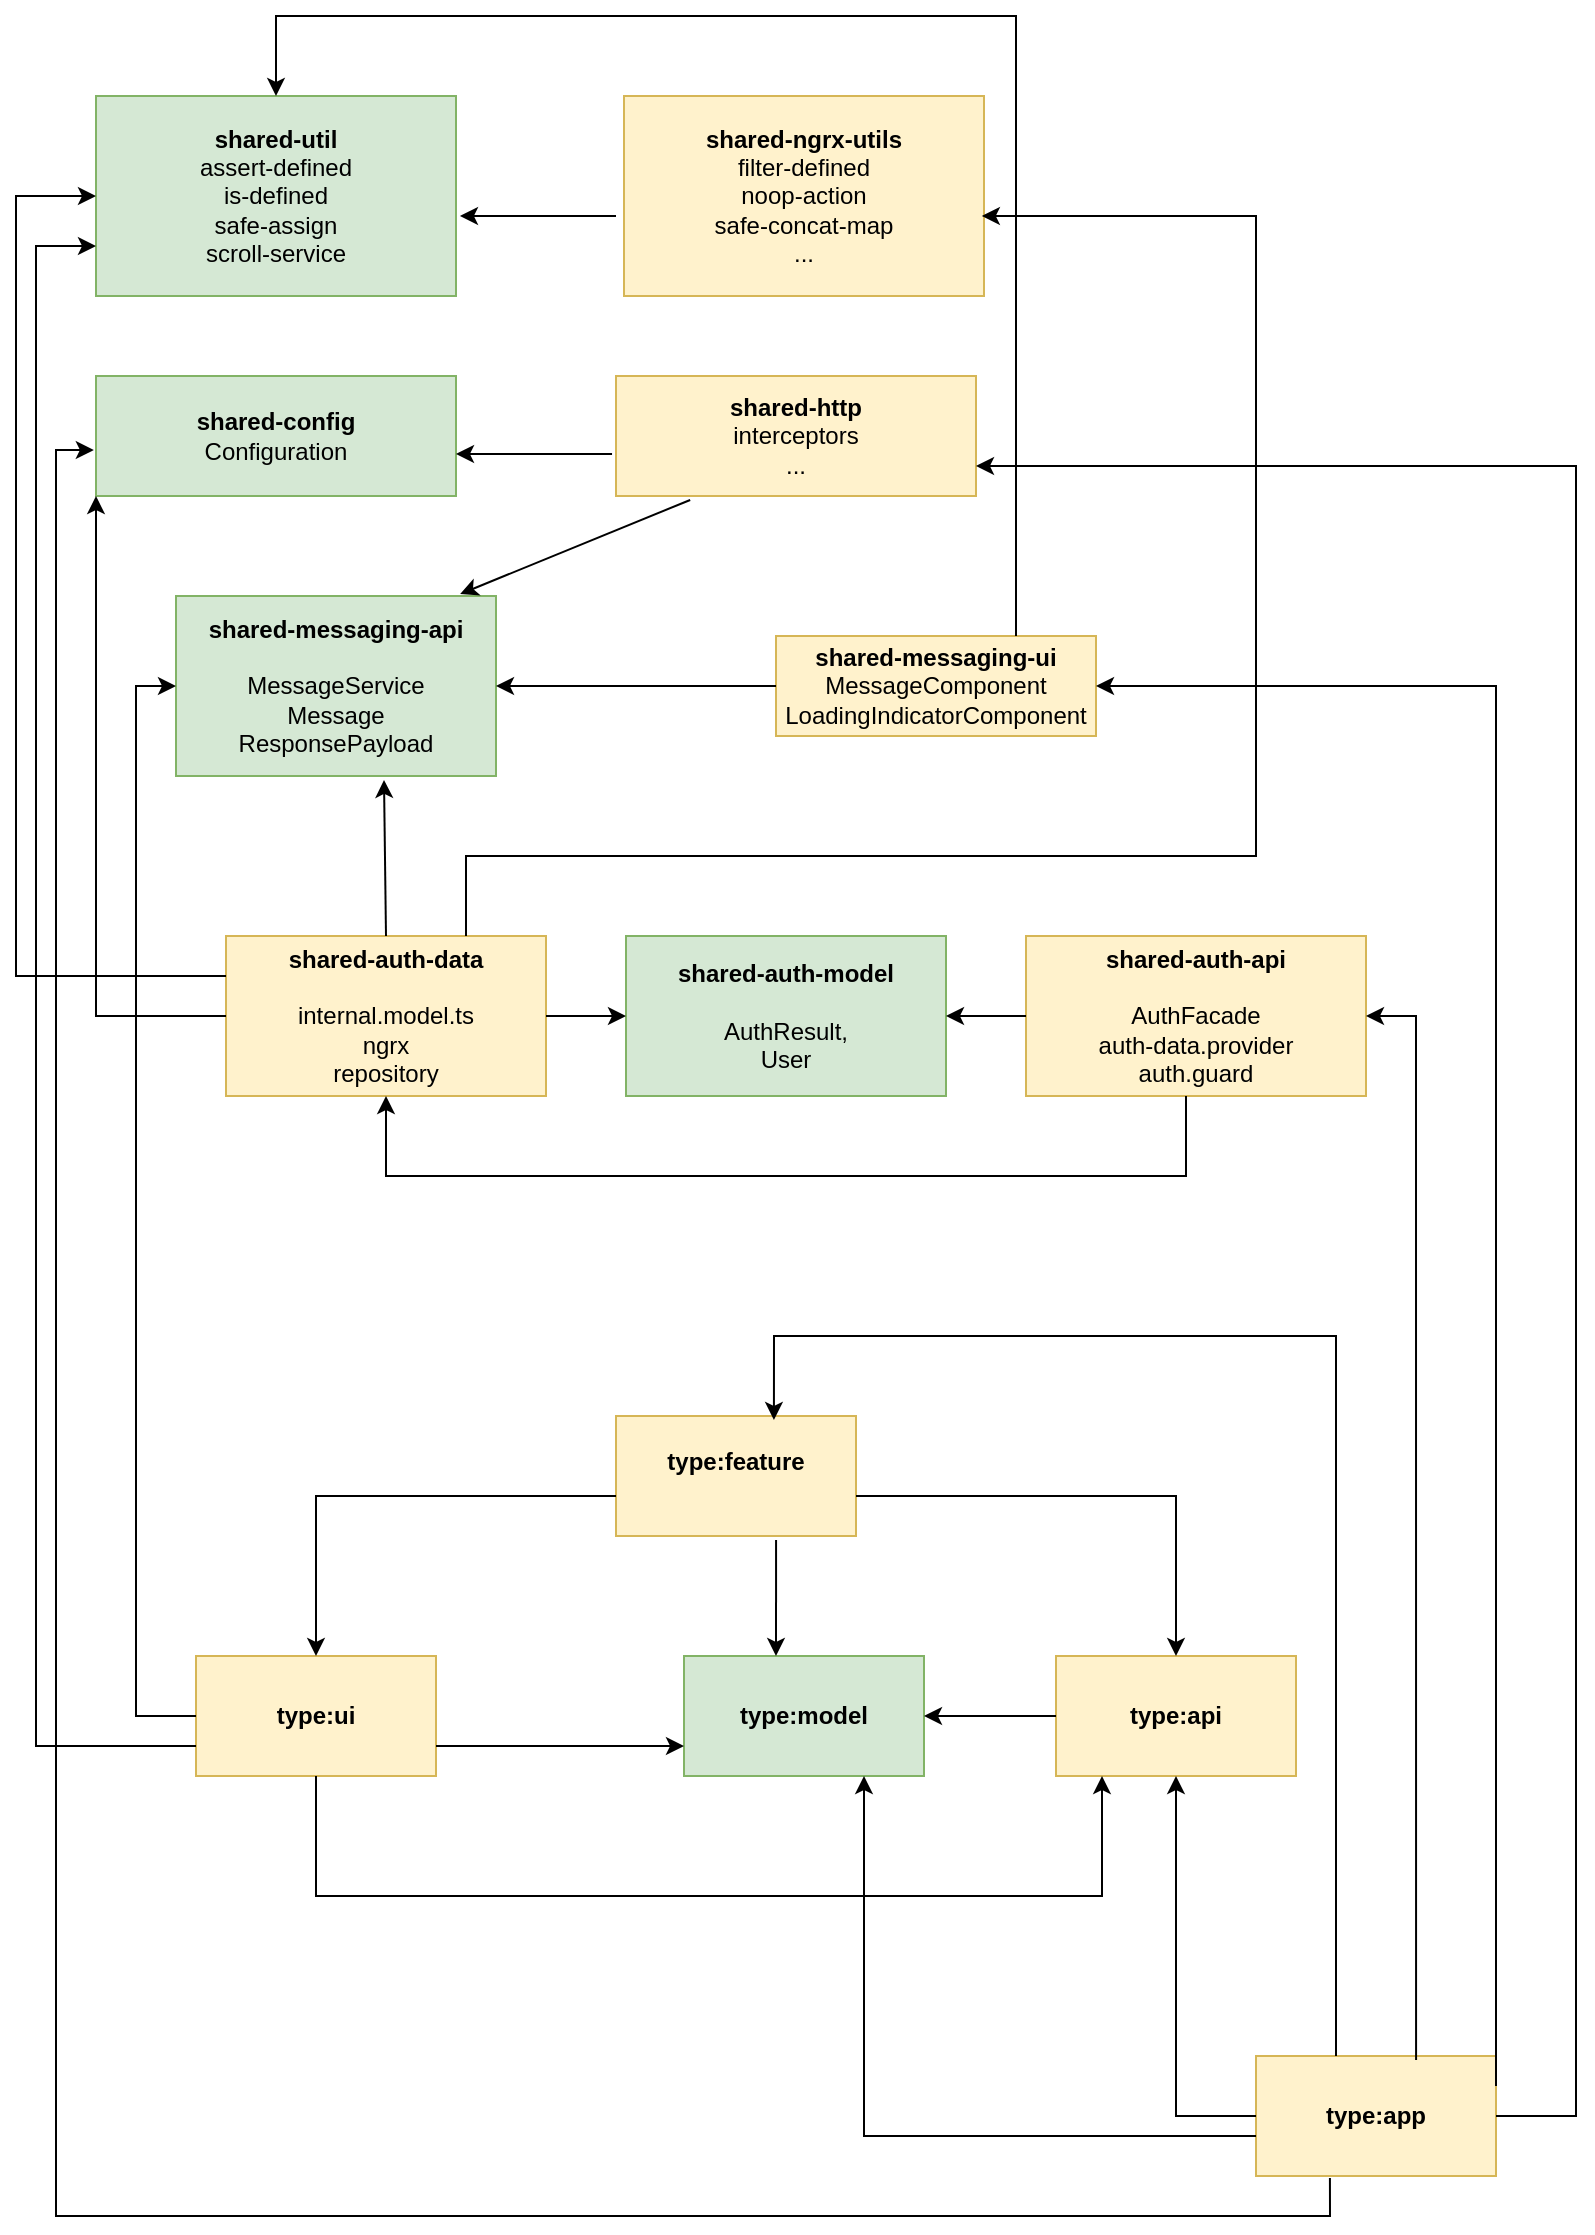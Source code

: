 <mxfile version="20.2.8" type="device"><diagram id="S5bzlISrV98kfpMs05WD" name="Seite-1"><mxGraphModel dx="1422" dy="878" grid="1" gridSize="10" guides="1" tooltips="1" connect="1" arrows="1" fold="1" page="1" pageScale="1" pageWidth="827" pageHeight="1169" math="0" shadow="0"><root><mxCell id="0"/><mxCell id="1" parent="0"/><mxCell id="IZ4Qalh-q-cCPiJiUEL_-2" value="&lt;b&gt;shared-util&lt;/b&gt;&lt;br&gt;assert-defined&lt;br&gt;is-defined&lt;br&gt;safe-assign&lt;br&gt;scroll-service" style="rounded=0;whiteSpace=wrap;html=1;fillColor=#d5e8d4;strokeColor=#82b366;" vertex="1" parent="1"><mxGeometry x="60" y="60" width="180" height="100" as="geometry"/></mxCell><mxCell id="IZ4Qalh-q-cCPiJiUEL_-3" value="&lt;b&gt;shared-ngrx-utils&lt;/b&gt;&lt;br&gt;filter-defined&lt;br&gt;noop-action&lt;br&gt;safe-concat-map&lt;br&gt;..." style="rounded=0;whiteSpace=wrap;html=1;fillColor=#fff2cc;strokeColor=#d6b656;" vertex="1" parent="1"><mxGeometry x="324" y="60" width="180" height="100" as="geometry"/></mxCell><mxCell id="IZ4Qalh-q-cCPiJiUEL_-4" value="&lt;b&gt;shared-http&lt;/b&gt;&lt;br&gt;interceptors&lt;br&gt;..." style="rounded=0;whiteSpace=wrap;html=1;fillColor=#fff2cc;strokeColor=#d6b656;" vertex="1" parent="1"><mxGeometry x="320" y="200" width="180" height="60" as="geometry"/></mxCell><mxCell id="IZ4Qalh-q-cCPiJiUEL_-5" value="&lt;b&gt;shared-config&lt;/b&gt;&lt;br&gt;Configuration" style="rounded=0;whiteSpace=wrap;html=1;fillColor=#d5e8d4;strokeColor=#82b366;" vertex="1" parent="1"><mxGeometry x="60" y="200" width="180" height="60" as="geometry"/></mxCell><mxCell id="IZ4Qalh-q-cCPiJiUEL_-9" value="&lt;b&gt;shared-messaging-api&lt;/b&gt;&lt;br&gt;&lt;br&gt;MessageService&lt;br&gt;Message&lt;br&gt;ResponsePayload" style="rounded=0;whiteSpace=wrap;html=1;fillColor=#d5e8d4;strokeColor=#82b366;" vertex="1" parent="1"><mxGeometry x="100" y="310" width="160" height="90" as="geometry"/></mxCell><mxCell id="IZ4Qalh-q-cCPiJiUEL_-10" value="&lt;b&gt;shared-messaging-ui&lt;/b&gt;&lt;br&gt;MessageComponent&lt;br&gt;LoadingIndicatorComponent" style="rounded=0;whiteSpace=wrap;html=1;fillColor=#fff2cc;strokeColor=#d6b656;" vertex="1" parent="1"><mxGeometry x="400" y="330" width="160" height="50" as="geometry"/></mxCell><mxCell id="IZ4Qalh-q-cCPiJiUEL_-16" value="&lt;b&gt;shared-auth-model&lt;br&gt;&lt;/b&gt;&lt;br&gt;AuthResult,&lt;br&gt;User" style="rounded=0;whiteSpace=wrap;html=1;fillColor=#d5e8d4;strokeColor=#82b366;" vertex="1" parent="1"><mxGeometry x="325" y="480" width="160" height="80" as="geometry"/></mxCell><mxCell id="IZ4Qalh-q-cCPiJiUEL_-17" value="&lt;b&gt;shared-auth-api&lt;br&gt;&lt;/b&gt;&lt;br&gt;AuthFacade&lt;br&gt;auth-data.provider&lt;br&gt;auth.guard" style="rounded=0;whiteSpace=wrap;html=1;fillColor=#fff2cc;strokeColor=#d6b656;" vertex="1" parent="1"><mxGeometry x="525" y="480" width="170" height="80" as="geometry"/></mxCell><mxCell id="IZ4Qalh-q-cCPiJiUEL_-18" value="&lt;b&gt;shared-auth-data&lt;br&gt;&lt;/b&gt;&lt;br&gt;internal.model.ts&lt;br&gt;ngrx&lt;br&gt;repository" style="rounded=0;whiteSpace=wrap;html=1;fillColor=#fff2cc;strokeColor=#d6b656;" vertex="1" parent="1"><mxGeometry x="125" y="480" width="160" height="80" as="geometry"/></mxCell><mxCell id="IZ4Qalh-q-cCPiJiUEL_-19" value="" style="endArrow=classic;html=1;rounded=0;exitX=-0.011;exitY=0.65;exitDx=0;exitDy=0;exitPerimeter=0;" edge="1" parent="1" source="IZ4Qalh-q-cCPiJiUEL_-4"><mxGeometry width="50" height="50" relative="1" as="geometry"><mxPoint x="390" y="440" as="sourcePoint"/><mxPoint x="240" y="239" as="targetPoint"/></mxGeometry></mxCell><mxCell id="IZ4Qalh-q-cCPiJiUEL_-22" value="" style="endArrow=classic;html=1;rounded=0;exitX=0;exitY=0.5;exitDx=0;exitDy=0;entryX=1;entryY=0.5;entryDx=0;entryDy=0;" edge="1" parent="1" source="IZ4Qalh-q-cCPiJiUEL_-10" target="IZ4Qalh-q-cCPiJiUEL_-9"><mxGeometry width="50" height="50" relative="1" as="geometry"><mxPoint x="390" y="430" as="sourcePoint"/><mxPoint x="440" y="380" as="targetPoint"/></mxGeometry></mxCell><mxCell id="IZ4Qalh-q-cCPiJiUEL_-26" value="" style="endArrow=classic;html=1;rounded=0;exitX=1;exitY=0.5;exitDx=0;exitDy=0;entryX=0;entryY=0.5;entryDx=0;entryDy=0;" edge="1" parent="1" source="IZ4Qalh-q-cCPiJiUEL_-18" target="IZ4Qalh-q-cCPiJiUEL_-16"><mxGeometry width="50" height="50" relative="1" as="geometry"><mxPoint x="435" y="430" as="sourcePoint"/><mxPoint x="485" y="380" as="targetPoint"/></mxGeometry></mxCell><mxCell id="IZ4Qalh-q-cCPiJiUEL_-27" value="" style="endArrow=classic;html=1;rounded=0;exitX=0;exitY=0.5;exitDx=0;exitDy=0;entryX=1;entryY=0.5;entryDx=0;entryDy=0;" edge="1" parent="1" source="IZ4Qalh-q-cCPiJiUEL_-17" target="IZ4Qalh-q-cCPiJiUEL_-16"><mxGeometry width="50" height="50" relative="1" as="geometry"><mxPoint x="435" y="430" as="sourcePoint"/><mxPoint x="485" y="380" as="targetPoint"/></mxGeometry></mxCell><mxCell id="IZ4Qalh-q-cCPiJiUEL_-28" value="" style="endArrow=classic;html=1;rounded=0;exitX=0.206;exitY=1.033;exitDx=0;exitDy=0;exitPerimeter=0;entryX=0.888;entryY=-0.011;entryDx=0;entryDy=0;entryPerimeter=0;" edge="1" parent="1" source="IZ4Qalh-q-cCPiJiUEL_-4" target="IZ4Qalh-q-cCPiJiUEL_-9"><mxGeometry width="50" height="50" relative="1" as="geometry"><mxPoint x="390" y="430" as="sourcePoint"/><mxPoint x="240" y="320" as="targetPoint"/></mxGeometry></mxCell><mxCell id="IZ4Qalh-q-cCPiJiUEL_-29" value="&lt;b&gt;type:app&lt;/b&gt;" style="rounded=0;whiteSpace=wrap;html=1;fillColor=#fff2cc;strokeColor=#d6b656;" vertex="1" parent="1"><mxGeometry x="640" y="1040" width="120" height="60" as="geometry"/></mxCell><mxCell id="IZ4Qalh-q-cCPiJiUEL_-30" value="&lt;b&gt;type:feature&lt;br&gt;&lt;/b&gt;&lt;b&gt;&lt;br&gt;&lt;/b&gt;" style="rounded=0;whiteSpace=wrap;html=1;fillColor=#fff2cc;strokeColor=#d6b656;" vertex="1" parent="1"><mxGeometry x="320" y="720" width="120" height="60" as="geometry"/></mxCell><mxCell id="IZ4Qalh-q-cCPiJiUEL_-35" value="&lt;b&gt;type:model&lt;/b&gt;" style="rounded=0;whiteSpace=wrap;html=1;fillColor=#d5e8d4;strokeColor=#82b366;" vertex="1" parent="1"><mxGeometry x="354" y="840" width="120" height="60" as="geometry"/></mxCell><mxCell id="IZ4Qalh-q-cCPiJiUEL_-36" value="&lt;b&gt;type:api&lt;/b&gt;" style="rounded=0;whiteSpace=wrap;html=1;fillColor=#fff2cc;strokeColor=#d6b656;" vertex="1" parent="1"><mxGeometry x="540" y="840" width="120" height="60" as="geometry"/></mxCell><mxCell id="IZ4Qalh-q-cCPiJiUEL_-37" value="&lt;b&gt;type:ui&lt;/b&gt;" style="rounded=0;whiteSpace=wrap;html=1;fillColor=#fff2cc;strokeColor=#d6b656;" vertex="1" parent="1"><mxGeometry x="110" y="840" width="120" height="60" as="geometry"/></mxCell><mxCell id="IZ4Qalh-q-cCPiJiUEL_-38" value="" style="endArrow=classic;html=1;rounded=0;exitX=0;exitY=0.5;exitDx=0;exitDy=0;entryX=1;entryY=0.5;entryDx=0;entryDy=0;" edge="1" parent="1" source="IZ4Qalh-q-cCPiJiUEL_-36" target="IZ4Qalh-q-cCPiJiUEL_-35"><mxGeometry width="50" height="50" relative="1" as="geometry"><mxPoint x="390" y="740" as="sourcePoint"/><mxPoint x="440" y="690" as="targetPoint"/></mxGeometry></mxCell><mxCell id="IZ4Qalh-q-cCPiJiUEL_-40" value="" style="endArrow=classic;html=1;rounded=0;exitX=0.667;exitY=1.033;exitDx=0;exitDy=0;exitPerimeter=0;" edge="1" parent="1" source="IZ4Qalh-q-cCPiJiUEL_-30"><mxGeometry width="50" height="50" relative="1" as="geometry"><mxPoint x="390" y="740" as="sourcePoint"/><mxPoint x="400" y="840" as="targetPoint"/><Array as="points"/></mxGeometry></mxCell><mxCell id="IZ4Qalh-q-cCPiJiUEL_-41" value="" style="endArrow=classic;html=1;rounded=0;entryX=0.5;entryY=0;entryDx=0;entryDy=0;exitX=0;exitY=0.667;exitDx=0;exitDy=0;exitPerimeter=0;" edge="1" parent="1" source="IZ4Qalh-q-cCPiJiUEL_-30" target="IZ4Qalh-q-cCPiJiUEL_-37"><mxGeometry width="50" height="50" relative="1" as="geometry"><mxPoint x="340" y="780" as="sourcePoint"/><mxPoint x="440" y="690" as="targetPoint"/><Array as="points"><mxPoint x="170" y="760"/></Array></mxGeometry></mxCell><mxCell id="IZ4Qalh-q-cCPiJiUEL_-42" value="" style="endArrow=classic;html=1;rounded=0;entryX=0.5;entryY=0;entryDx=0;entryDy=0;" edge="1" parent="1" target="IZ4Qalh-q-cCPiJiUEL_-36"><mxGeometry width="50" height="50" relative="1" as="geometry"><mxPoint x="440" y="760" as="sourcePoint"/><mxPoint x="520" y="840" as="targetPoint"/><Array as="points"><mxPoint x="600" y="760"/></Array></mxGeometry></mxCell><mxCell id="IZ4Qalh-q-cCPiJiUEL_-43" value="" style="endArrow=classic;html=1;rounded=0;entryX=0.658;entryY=0.033;entryDx=0;entryDy=0;entryPerimeter=0;" edge="1" parent="1" target="IZ4Qalh-q-cCPiJiUEL_-30"><mxGeometry width="50" height="50" relative="1" as="geometry"><mxPoint x="680" y="1040" as="sourcePoint"/><mxPoint x="440" y="680" as="targetPoint"/><Array as="points"><mxPoint x="680" y="680"/><mxPoint x="399" y="680"/></Array></mxGeometry></mxCell><mxCell id="IZ4Qalh-q-cCPiJiUEL_-44" value="" style="endArrow=classic;html=1;rounded=0;exitX=0;exitY=0.5;exitDx=0;exitDy=0;entryX=0.5;entryY=1;entryDx=0;entryDy=0;" edge="1" parent="1" source="IZ4Qalh-q-cCPiJiUEL_-29" target="IZ4Qalh-q-cCPiJiUEL_-36"><mxGeometry width="50" height="50" relative="1" as="geometry"><mxPoint x="390" y="730" as="sourcePoint"/><mxPoint x="440" y="680" as="targetPoint"/><Array as="points"><mxPoint x="600" y="1070"/></Array></mxGeometry></mxCell><mxCell id="IZ4Qalh-q-cCPiJiUEL_-46" value="" style="endArrow=classic;html=1;rounded=0;exitX=0.75;exitY=0;exitDx=0;exitDy=0;entryX=0.5;entryY=0;entryDx=0;entryDy=0;" edge="1" parent="1" source="IZ4Qalh-q-cCPiJiUEL_-10" target="IZ4Qalh-q-cCPiJiUEL_-2"><mxGeometry width="50" height="50" relative="1" as="geometry"><mxPoint x="390" y="470" as="sourcePoint"/><mxPoint x="150" y="60" as="targetPoint"/><Array as="points"><mxPoint x="520" y="20"/><mxPoint x="150" y="20"/></Array></mxGeometry></mxCell><mxCell id="IZ4Qalh-q-cCPiJiUEL_-47" value="" style="endArrow=classic;html=1;rounded=0;exitX=1;exitY=0.5;exitDx=0;exitDy=0;entryX=1;entryY=0.75;entryDx=0;entryDy=0;" edge="1" parent="1" source="IZ4Qalh-q-cCPiJiUEL_-29" target="IZ4Qalh-q-cCPiJiUEL_-4"><mxGeometry width="50" height="50" relative="1" as="geometry"><mxPoint x="390" y="470" as="sourcePoint"/><mxPoint x="440" y="420" as="targetPoint"/><Array as="points"><mxPoint x="800" y="1070"/><mxPoint x="800" y="245"/></Array></mxGeometry></mxCell><mxCell id="IZ4Qalh-q-cCPiJiUEL_-48" value="" style="endArrow=classic;html=1;rounded=0;exitX=0.308;exitY=1.017;exitDx=0;exitDy=0;exitPerimeter=0;entryX=-0.006;entryY=0.617;entryDx=0;entryDy=0;entryPerimeter=0;" edge="1" parent="1" source="IZ4Qalh-q-cCPiJiUEL_-29" target="IZ4Qalh-q-cCPiJiUEL_-5"><mxGeometry width="50" height="50" relative="1" as="geometry"><mxPoint x="390" y="840" as="sourcePoint"/><mxPoint x="440" y="790" as="targetPoint"/><Array as="points"><mxPoint x="677" y="1120"/><mxPoint x="40" y="1120"/><mxPoint x="40" y="237"/></Array></mxGeometry></mxCell><mxCell id="IZ4Qalh-q-cCPiJiUEL_-49" value="" style="endArrow=classic;html=1;rounded=0;entryX=1.011;entryY=0.6;entryDx=0;entryDy=0;entryPerimeter=0;" edge="1" parent="1" target="IZ4Qalh-q-cCPiJiUEL_-2"><mxGeometry width="50" height="50" relative="1" as="geometry"><mxPoint x="320" y="120" as="sourcePoint"/><mxPoint x="440" y="340" as="targetPoint"/></mxGeometry></mxCell><mxCell id="IZ4Qalh-q-cCPiJiUEL_-50" value="" style="endArrow=classic;html=1;rounded=0;exitX=0;exitY=0.5;exitDx=0;exitDy=0;entryX=0;entryY=1;entryDx=0;entryDy=0;" edge="1" parent="1" source="IZ4Qalh-q-cCPiJiUEL_-18" target="IZ4Qalh-q-cCPiJiUEL_-5"><mxGeometry width="50" height="50" relative="1" as="geometry"><mxPoint x="70" y="520" as="sourcePoint"/><mxPoint x="440" y="610" as="targetPoint"/><Array as="points"><mxPoint x="60" y="520"/></Array></mxGeometry></mxCell><mxCell id="IZ4Qalh-q-cCPiJiUEL_-51" value="" style="endArrow=classic;html=1;rounded=0;exitX=0.75;exitY=0;exitDx=0;exitDy=0;entryX=0.994;entryY=0.6;entryDx=0;entryDy=0;entryPerimeter=0;" edge="1" parent="1" source="IZ4Qalh-q-cCPiJiUEL_-18" target="IZ4Qalh-q-cCPiJiUEL_-3"><mxGeometry width="50" height="50" relative="1" as="geometry"><mxPoint x="390" y="390" as="sourcePoint"/><mxPoint x="510" y="120" as="targetPoint"/><Array as="points"><mxPoint x="245" y="440"/><mxPoint x="640" y="440"/><mxPoint x="640" y="120"/></Array></mxGeometry></mxCell><mxCell id="IZ4Qalh-q-cCPiJiUEL_-52" value="" style="endArrow=classic;html=1;rounded=0;exitX=0;exitY=0.25;exitDx=0;exitDy=0;entryX=0;entryY=0.5;entryDx=0;entryDy=0;" edge="1" parent="1" source="IZ4Qalh-q-cCPiJiUEL_-18" target="IZ4Qalh-q-cCPiJiUEL_-2"><mxGeometry width="50" height="50" relative="1" as="geometry"><mxPoint x="390" y="390" as="sourcePoint"/><mxPoint x="440" y="340" as="targetPoint"/><Array as="points"><mxPoint x="20" y="500"/><mxPoint x="20" y="110"/></Array></mxGeometry></mxCell><mxCell id="IZ4Qalh-q-cCPiJiUEL_-53" value="" style="endArrow=classic;html=1;rounded=0;exitX=0.667;exitY=0.033;exitDx=0;exitDy=0;exitPerimeter=0;entryX=1;entryY=0.5;entryDx=0;entryDy=0;" edge="1" parent="1" source="IZ4Qalh-q-cCPiJiUEL_-29" target="IZ4Qalh-q-cCPiJiUEL_-17"><mxGeometry width="50" height="50" relative="1" as="geometry"><mxPoint x="390" y="820" as="sourcePoint"/><mxPoint x="440" y="770" as="targetPoint"/><Array as="points"><mxPoint x="720" y="520"/></Array></mxGeometry></mxCell><mxCell id="IZ4Qalh-q-cCPiJiUEL_-54" value="" style="endArrow=classic;html=1;rounded=0;entryX=0.5;entryY=1;entryDx=0;entryDy=0;" edge="1" parent="1" target="IZ4Qalh-q-cCPiJiUEL_-18"><mxGeometry width="50" height="50" relative="1" as="geometry"><mxPoint x="605" y="560" as="sourcePoint"/><mxPoint x="485" y="500" as="targetPoint"/><Array as="points"><mxPoint x="605" y="600"/><mxPoint x="205" y="600"/></Array></mxGeometry></mxCell><mxCell id="IZ4Qalh-q-cCPiJiUEL_-63" value="" style="endArrow=classic;html=1;rounded=0;exitX=1;exitY=0.25;exitDx=0;exitDy=0;entryX=1;entryY=0.5;entryDx=0;entryDy=0;" edge="1" parent="1" source="IZ4Qalh-q-cCPiJiUEL_-29" target="IZ4Qalh-q-cCPiJiUEL_-10"><mxGeometry width="50" height="50" relative="1" as="geometry"><mxPoint x="390" y="600" as="sourcePoint"/><mxPoint x="440" y="550" as="targetPoint"/><Array as="points"><mxPoint x="760" y="355"/></Array></mxGeometry></mxCell><mxCell id="IZ4Qalh-q-cCPiJiUEL_-67" value="" style="endArrow=classic;html=1;rounded=0;exitX=0;exitY=0.5;exitDx=0;exitDy=0;entryX=0.75;entryY=1;entryDx=0;entryDy=0;" edge="1" parent="1" target="IZ4Qalh-q-cCPiJiUEL_-35"><mxGeometry width="50" height="50" relative="1" as="geometry"><mxPoint x="640" y="1080" as="sourcePoint"/><mxPoint x="600" y="910" as="targetPoint"/><Array as="points"><mxPoint x="444" y="1080"/></Array></mxGeometry></mxCell><mxCell id="IZ4Qalh-q-cCPiJiUEL_-68" value="" style="endArrow=classic;html=1;rounded=0;exitX=1;exitY=0.75;exitDx=0;exitDy=0;entryX=0;entryY=0.75;entryDx=0;entryDy=0;" edge="1" parent="1" source="IZ4Qalh-q-cCPiJiUEL_-37" target="IZ4Qalh-q-cCPiJiUEL_-35"><mxGeometry width="50" height="50" relative="1" as="geometry"><mxPoint x="390" y="660" as="sourcePoint"/><mxPoint x="440" y="610" as="targetPoint"/></mxGeometry></mxCell><mxCell id="IZ4Qalh-q-cCPiJiUEL_-69" value="" style="endArrow=classic;html=1;rounded=0;exitX=0.5;exitY=0;exitDx=0;exitDy=0;entryX=0.65;entryY=1.022;entryDx=0;entryDy=0;entryPerimeter=0;" edge="1" parent="1" source="IZ4Qalh-q-cCPiJiUEL_-18" target="IZ4Qalh-q-cCPiJiUEL_-9"><mxGeometry width="50" height="50" relative="1" as="geometry"><mxPoint x="390" y="440" as="sourcePoint"/><mxPoint x="440" y="390" as="targetPoint"/></mxGeometry></mxCell><mxCell id="IZ4Qalh-q-cCPiJiUEL_-70" value="" style="endArrow=classic;html=1;rounded=0;entryX=0;entryY=0.75;entryDx=0;entryDy=0;exitX=0;exitY=0.75;exitDx=0;exitDy=0;" edge="1" parent="1" source="IZ4Qalh-q-cCPiJiUEL_-37" target="IZ4Qalh-q-cCPiJiUEL_-2"><mxGeometry width="50" height="50" relative="1" as="geometry"><mxPoint x="100" y="750" as="sourcePoint"/><mxPoint x="440" y="450" as="targetPoint"/><Array as="points"><mxPoint x="30" y="885"/><mxPoint x="30" y="135"/></Array></mxGeometry></mxCell><mxCell id="IZ4Qalh-q-cCPiJiUEL_-71" value="" style="endArrow=classic;html=1;rounded=0;exitX=0;exitY=0.5;exitDx=0;exitDy=0;entryX=0;entryY=0.5;entryDx=0;entryDy=0;" edge="1" parent="1" source="IZ4Qalh-q-cCPiJiUEL_-37" target="IZ4Qalh-q-cCPiJiUEL_-9"><mxGeometry width="50" height="50" relative="1" as="geometry"><mxPoint x="390" y="550" as="sourcePoint"/><mxPoint x="120" y="400" as="targetPoint"/><Array as="points"><mxPoint x="80" y="870"/><mxPoint x="80" y="355"/></Array></mxGeometry></mxCell><mxCell id="IZ4Qalh-q-cCPiJiUEL_-72" value="" style="endArrow=classic;html=1;rounded=0;exitX=0.5;exitY=1;exitDx=0;exitDy=0;" edge="1" parent="1" source="IZ4Qalh-q-cCPiJiUEL_-37"><mxGeometry width="50" height="50" relative="1" as="geometry"><mxPoint x="390" y="710" as="sourcePoint"/><mxPoint x="563" y="900" as="targetPoint"/><Array as="points"><mxPoint x="170" y="960"/><mxPoint x="563" y="960"/></Array></mxGeometry></mxCell></root></mxGraphModel></diagram></mxfile>